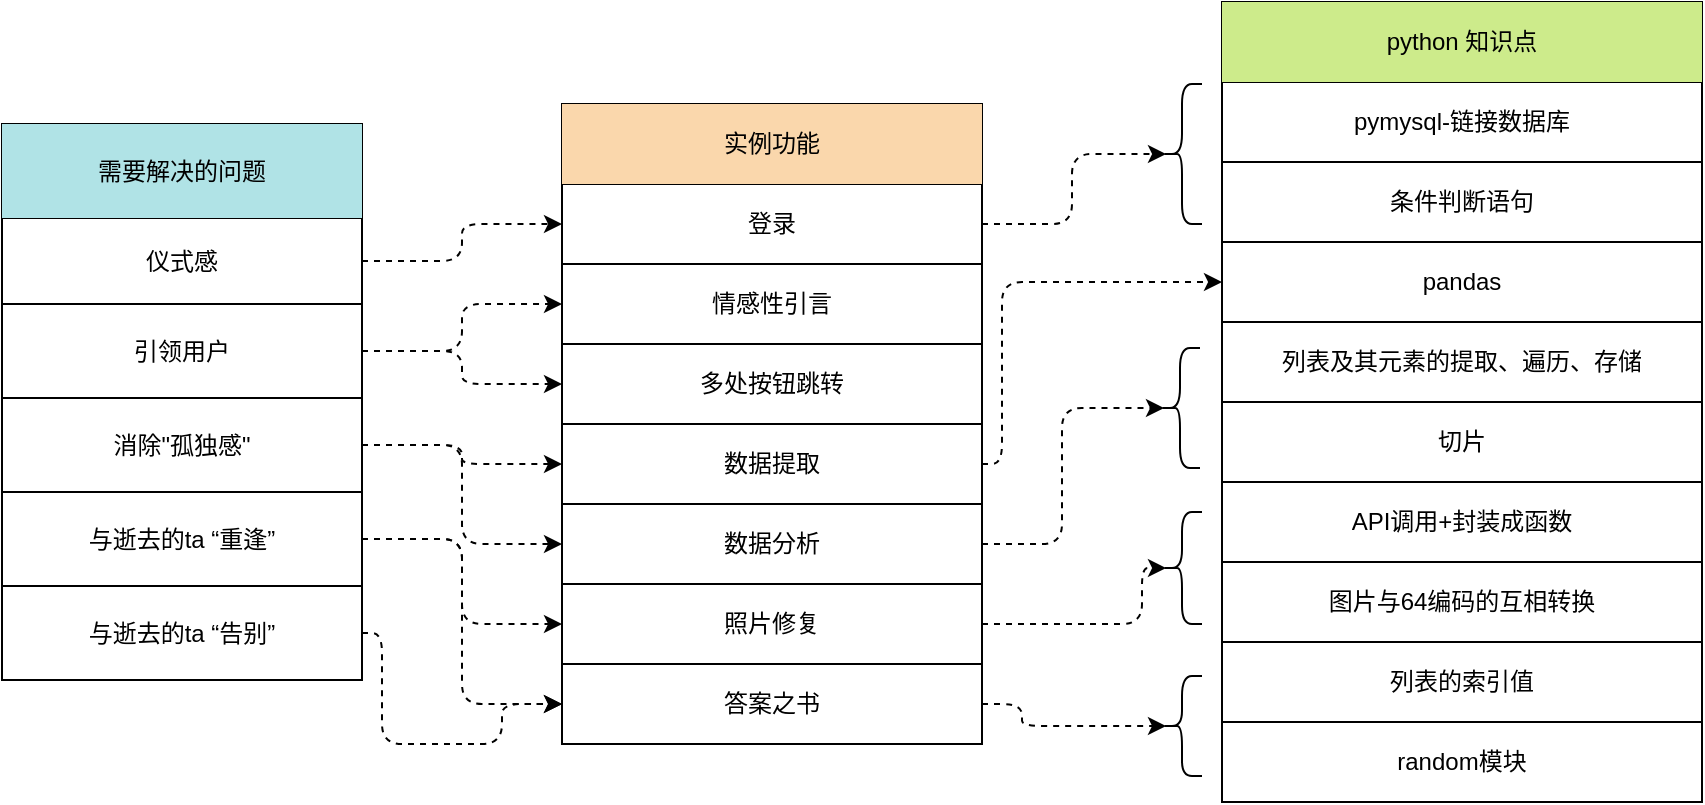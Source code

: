 <mxfile version="14.2.4" type="github">
  <diagram id="39hPNtNtvZGFWxoO7N3h" name="第 1 页">
    <mxGraphModel dx="782" dy="505" grid="1" gridSize="10" guides="1" tooltips="1" connect="1" arrows="1" fold="1" page="1" pageScale="1" pageWidth="827" pageHeight="1169" math="0" shadow="0">
      <root>
        <mxCell id="0" />
        <mxCell id="1" parent="0" />
        <mxCell id="9NneTWpd5QmC7ZWVTr1c-1" value="" style="shape=table;html=1;whiteSpace=wrap;startSize=0;container=1;collapsible=0;childLayout=tableLayout;" vertex="1" parent="1">
          <mxGeometry x="60" y="90" width="180" height="278" as="geometry" />
        </mxCell>
        <mxCell id="9NneTWpd5QmC7ZWVTr1c-2" value="" style="shape=partialRectangle;html=1;whiteSpace=wrap;collapsible=0;dropTarget=0;pointerEvents=0;fillColor=none;top=0;left=0;bottom=0;right=0;points=[[0,0.5],[1,0.5]];portConstraint=eastwest;" vertex="1" parent="9NneTWpd5QmC7ZWVTr1c-1">
          <mxGeometry width="180" height="47" as="geometry" />
        </mxCell>
        <mxCell id="9NneTWpd5QmC7ZWVTr1c-3" value="需要解决的问题" style="shape=partialRectangle;html=1;whiteSpace=wrap;connectable=0;overflow=hidden;fillColor=#b0e3e6;top=0;left=0;bottom=0;right=0;strokeColor=#0e8088;" vertex="1" parent="9NneTWpd5QmC7ZWVTr1c-2">
          <mxGeometry width="180" height="47" as="geometry" />
        </mxCell>
        <mxCell id="9NneTWpd5QmC7ZWVTr1c-7" value="" style="shape=partialRectangle;html=1;whiteSpace=wrap;collapsible=0;dropTarget=0;pointerEvents=0;fillColor=none;top=0;left=0;bottom=0;right=0;points=[[0,0.5],[1,0.5]];portConstraint=eastwest;" vertex="1" parent="9NneTWpd5QmC7ZWVTr1c-1">
          <mxGeometry y="47" width="180" height="43" as="geometry" />
        </mxCell>
        <mxCell id="9NneTWpd5QmC7ZWVTr1c-8" value="仪式感" style="shape=partialRectangle;html=1;whiteSpace=wrap;connectable=0;overflow=hidden;fillColor=none;top=0;left=0;bottom=0;right=0;" vertex="1" parent="9NneTWpd5QmC7ZWVTr1c-7">
          <mxGeometry width="180" height="43" as="geometry" />
        </mxCell>
        <mxCell id="9NneTWpd5QmC7ZWVTr1c-12" value="" style="shape=partialRectangle;html=1;whiteSpace=wrap;collapsible=0;dropTarget=0;pointerEvents=0;fillColor=none;top=0;left=0;bottom=0;right=0;points=[[0,0.5],[1,0.5]];portConstraint=eastwest;" vertex="1" parent="9NneTWpd5QmC7ZWVTr1c-1">
          <mxGeometry y="90" width="180" height="47" as="geometry" />
        </mxCell>
        <mxCell id="9NneTWpd5QmC7ZWVTr1c-13" value="引领用户" style="shape=partialRectangle;html=1;whiteSpace=wrap;connectable=0;overflow=hidden;fillColor=none;top=0;left=0;bottom=0;right=0;" vertex="1" parent="9NneTWpd5QmC7ZWVTr1c-12">
          <mxGeometry width="180" height="47" as="geometry" />
        </mxCell>
        <mxCell id="9NneTWpd5QmC7ZWVTr1c-17" value="" style="shape=partialRectangle;html=1;whiteSpace=wrap;collapsible=0;dropTarget=0;pointerEvents=0;fillColor=none;top=0;left=0;bottom=0;right=0;points=[[0,0.5],[1,0.5]];portConstraint=eastwest;" vertex="1" parent="9NneTWpd5QmC7ZWVTr1c-1">
          <mxGeometry y="137" width="180" height="47" as="geometry" />
        </mxCell>
        <mxCell id="9NneTWpd5QmC7ZWVTr1c-18" value="消除&quot;孤独感&quot;" style="shape=partialRectangle;html=1;whiteSpace=wrap;connectable=0;overflow=hidden;fillColor=none;top=0;left=0;bottom=0;right=0;" vertex="1" parent="9NneTWpd5QmC7ZWVTr1c-17">
          <mxGeometry width="180" height="47" as="geometry" />
        </mxCell>
        <mxCell id="9NneTWpd5QmC7ZWVTr1c-27" value="" style="shape=partialRectangle;html=1;whiteSpace=wrap;collapsible=0;dropTarget=0;pointerEvents=0;fillColor=none;top=0;left=0;bottom=0;right=0;points=[[0,0.5],[1,0.5]];portConstraint=eastwest;" vertex="1" parent="9NneTWpd5QmC7ZWVTr1c-1">
          <mxGeometry y="184" width="180" height="47" as="geometry" />
        </mxCell>
        <mxCell id="9NneTWpd5QmC7ZWVTr1c-28" value="与逝去的ta “重逢”" style="shape=partialRectangle;html=1;whiteSpace=wrap;connectable=0;overflow=hidden;fillColor=none;top=0;left=0;bottom=0;right=0;" vertex="1" parent="9NneTWpd5QmC7ZWVTr1c-27">
          <mxGeometry width="180" height="47" as="geometry" />
        </mxCell>
        <mxCell id="9NneTWpd5QmC7ZWVTr1c-32" value="" style="shape=partialRectangle;html=1;whiteSpace=wrap;collapsible=0;dropTarget=0;pointerEvents=0;fillColor=none;top=0;left=0;bottom=0;right=0;points=[[0,0.5],[1,0.5]];portConstraint=eastwest;" vertex="1" parent="9NneTWpd5QmC7ZWVTr1c-1">
          <mxGeometry y="231" width="180" height="47" as="geometry" />
        </mxCell>
        <mxCell id="9NneTWpd5QmC7ZWVTr1c-33" value="与逝去的ta “告别”" style="shape=partialRectangle;html=1;whiteSpace=wrap;connectable=0;overflow=hidden;fillColor=none;top=0;left=0;bottom=0;right=0;" vertex="1" parent="9NneTWpd5QmC7ZWVTr1c-32">
          <mxGeometry width="180" height="47" as="geometry" />
        </mxCell>
        <mxCell id="9NneTWpd5QmC7ZWVTr1c-50" value="" style="shape=table;html=1;whiteSpace=wrap;startSize=0;container=1;collapsible=0;childLayout=tableLayout;" vertex="1" parent="1">
          <mxGeometry x="340" y="80" width="210" height="320" as="geometry" />
        </mxCell>
        <mxCell id="9NneTWpd5QmC7ZWVTr1c-51" value="" style="shape=partialRectangle;html=1;whiteSpace=wrap;collapsible=0;dropTarget=0;pointerEvents=0;fillColor=#fad7ac;top=0;left=0;bottom=0;right=0;points=[[0,0.5],[1,0.5]];portConstraint=eastwest;strokeColor=#b46504;" vertex="1" parent="9NneTWpd5QmC7ZWVTr1c-50">
          <mxGeometry width="210" height="40" as="geometry" />
        </mxCell>
        <mxCell id="9NneTWpd5QmC7ZWVTr1c-52" value="实例功能" style="shape=partialRectangle;html=1;whiteSpace=wrap;connectable=0;overflow=hidden;fillColor=none;top=0;left=0;bottom=0;right=0;" vertex="1" parent="9NneTWpd5QmC7ZWVTr1c-51">
          <mxGeometry width="210" height="40" as="geometry" />
        </mxCell>
        <mxCell id="9NneTWpd5QmC7ZWVTr1c-53" value="" style="shape=partialRectangle;html=1;whiteSpace=wrap;collapsible=0;dropTarget=0;pointerEvents=0;fillColor=none;top=0;left=0;bottom=0;right=0;points=[[0,0.5],[1,0.5]];portConstraint=eastwest;" vertex="1" parent="9NneTWpd5QmC7ZWVTr1c-50">
          <mxGeometry y="40" width="210" height="40" as="geometry" />
        </mxCell>
        <mxCell id="9NneTWpd5QmC7ZWVTr1c-54" value="登录" style="shape=partialRectangle;html=1;whiteSpace=wrap;connectable=0;overflow=hidden;fillColor=none;top=0;left=0;bottom=0;right=0;" vertex="1" parent="9NneTWpd5QmC7ZWVTr1c-53">
          <mxGeometry width="210" height="40" as="geometry" />
        </mxCell>
        <mxCell id="9NneTWpd5QmC7ZWVTr1c-55" value="" style="shape=partialRectangle;html=1;whiteSpace=wrap;collapsible=0;dropTarget=0;pointerEvents=0;fillColor=none;top=0;left=0;bottom=0;right=0;points=[[0,0.5],[1,0.5]];portConstraint=eastwest;" vertex="1" parent="9NneTWpd5QmC7ZWVTr1c-50">
          <mxGeometry y="80" width="210" height="40" as="geometry" />
        </mxCell>
        <mxCell id="9NneTWpd5QmC7ZWVTr1c-56" value="情感性引言" style="shape=partialRectangle;html=1;whiteSpace=wrap;connectable=0;overflow=hidden;fillColor=none;top=0;left=0;bottom=0;right=0;" vertex="1" parent="9NneTWpd5QmC7ZWVTr1c-55">
          <mxGeometry width="210" height="40" as="geometry" />
        </mxCell>
        <mxCell id="9NneTWpd5QmC7ZWVTr1c-57" value="" style="shape=partialRectangle;html=1;whiteSpace=wrap;collapsible=0;dropTarget=0;pointerEvents=0;fillColor=none;top=0;left=0;bottom=0;right=0;points=[[0,0.5],[1,0.5]];portConstraint=eastwest;" vertex="1" parent="9NneTWpd5QmC7ZWVTr1c-50">
          <mxGeometry y="120" width="210" height="40" as="geometry" />
        </mxCell>
        <mxCell id="9NneTWpd5QmC7ZWVTr1c-58" value="多处按钮跳转" style="shape=partialRectangle;html=1;whiteSpace=wrap;connectable=0;overflow=hidden;fillColor=none;top=0;left=0;bottom=0;right=0;" vertex="1" parent="9NneTWpd5QmC7ZWVTr1c-57">
          <mxGeometry width="210" height="40" as="geometry" />
        </mxCell>
        <mxCell id="9NneTWpd5QmC7ZWVTr1c-59" value="" style="shape=partialRectangle;html=1;whiteSpace=wrap;collapsible=0;dropTarget=0;pointerEvents=0;fillColor=none;top=0;left=0;bottom=0;right=0;points=[[0,0.5],[1,0.5]];portConstraint=eastwest;" vertex="1" parent="9NneTWpd5QmC7ZWVTr1c-50">
          <mxGeometry y="160" width="210" height="40" as="geometry" />
        </mxCell>
        <mxCell id="9NneTWpd5QmC7ZWVTr1c-60" value="数据提取" style="shape=partialRectangle;html=1;whiteSpace=wrap;connectable=0;overflow=hidden;fillColor=none;top=0;left=0;bottom=0;right=0;" vertex="1" parent="9NneTWpd5QmC7ZWVTr1c-59">
          <mxGeometry width="210" height="40" as="geometry" />
        </mxCell>
        <mxCell id="9NneTWpd5QmC7ZWVTr1c-61" value="" style="shape=partialRectangle;html=1;whiteSpace=wrap;collapsible=0;dropTarget=0;pointerEvents=0;fillColor=none;top=0;left=0;bottom=0;right=0;points=[[0,0.5],[1,0.5]];portConstraint=eastwest;" vertex="1" parent="9NneTWpd5QmC7ZWVTr1c-50">
          <mxGeometry y="200" width="210" height="40" as="geometry" />
        </mxCell>
        <mxCell id="9NneTWpd5QmC7ZWVTr1c-62" value="数据分析" style="shape=partialRectangle;html=1;whiteSpace=wrap;connectable=0;overflow=hidden;fillColor=none;top=0;left=0;bottom=0;right=0;" vertex="1" parent="9NneTWpd5QmC7ZWVTr1c-61">
          <mxGeometry width="210" height="40" as="geometry" />
        </mxCell>
        <mxCell id="9NneTWpd5QmC7ZWVTr1c-69" value="" style="shape=partialRectangle;html=1;whiteSpace=wrap;collapsible=0;dropTarget=0;pointerEvents=0;fillColor=none;top=0;left=0;bottom=0;right=0;points=[[0,0.5],[1,0.5]];portConstraint=eastwest;" vertex="1" parent="9NneTWpd5QmC7ZWVTr1c-50">
          <mxGeometry y="240" width="210" height="40" as="geometry" />
        </mxCell>
        <mxCell id="9NneTWpd5QmC7ZWVTr1c-70" value="照片修复" style="shape=partialRectangle;html=1;whiteSpace=wrap;connectable=0;overflow=hidden;fillColor=none;top=0;left=0;bottom=0;right=0;" vertex="1" parent="9NneTWpd5QmC7ZWVTr1c-69">
          <mxGeometry width="210" height="40" as="geometry" />
        </mxCell>
        <mxCell id="9NneTWpd5QmC7ZWVTr1c-71" value="" style="shape=partialRectangle;html=1;whiteSpace=wrap;collapsible=0;dropTarget=0;pointerEvents=0;fillColor=none;top=0;left=0;bottom=0;right=0;points=[[0,0.5],[1,0.5]];portConstraint=eastwest;" vertex="1" parent="9NneTWpd5QmC7ZWVTr1c-50">
          <mxGeometry y="280" width="210" height="40" as="geometry" />
        </mxCell>
        <mxCell id="9NneTWpd5QmC7ZWVTr1c-72" value="答案之书" style="shape=partialRectangle;html=1;whiteSpace=wrap;connectable=0;overflow=hidden;fillColor=none;top=0;left=0;bottom=0;right=0;" vertex="1" parent="9NneTWpd5QmC7ZWVTr1c-71">
          <mxGeometry width="210" height="40" as="geometry" />
        </mxCell>
        <mxCell id="9NneTWpd5QmC7ZWVTr1c-65" value="" style="endArrow=classic;html=1;exitX=1;exitY=0.5;exitDx=0;exitDy=0;entryX=0;entryY=0.5;entryDx=0;entryDy=0;edgeStyle=orthogonalEdgeStyle;dashed=1;" edge="1" parent="1" source="9NneTWpd5QmC7ZWVTr1c-7" target="9NneTWpd5QmC7ZWVTr1c-53">
          <mxGeometry width="50" height="50" relative="1" as="geometry">
            <mxPoint x="260" y="200" as="sourcePoint" />
            <mxPoint x="310" y="150" as="targetPoint" />
          </mxGeometry>
        </mxCell>
        <mxCell id="9NneTWpd5QmC7ZWVTr1c-67" value="" style="endArrow=classic;html=1;exitX=1;exitY=0.5;exitDx=0;exitDy=0;entryX=0;entryY=0.5;entryDx=0;entryDy=0;edgeStyle=orthogonalEdgeStyle;dashed=1;" edge="1" parent="1" source="9NneTWpd5QmC7ZWVTr1c-12" target="9NneTWpd5QmC7ZWVTr1c-55">
          <mxGeometry width="50" height="50" relative="1" as="geometry">
            <mxPoint x="250" y="168.5" as="sourcePoint" />
            <mxPoint x="310" y="204" as="targetPoint" />
          </mxGeometry>
        </mxCell>
        <mxCell id="9NneTWpd5QmC7ZWVTr1c-68" value="" style="endArrow=classic;html=1;exitX=1;exitY=0.5;exitDx=0;exitDy=0;entryX=0;entryY=0.5;entryDx=0;entryDy=0;edgeStyle=orthogonalEdgeStyle;dashed=1;" edge="1" parent="1" source="9NneTWpd5QmC7ZWVTr1c-12" target="9NneTWpd5QmC7ZWVTr1c-57">
          <mxGeometry width="50" height="50" relative="1" as="geometry">
            <mxPoint x="250" y="213.5" as="sourcePoint" />
            <mxPoint x="320" y="214" as="targetPoint" />
          </mxGeometry>
        </mxCell>
        <mxCell id="9NneTWpd5QmC7ZWVTr1c-89" value="" style="endArrow=classic;html=1;exitX=1;exitY=0.5;exitDx=0;exitDy=0;entryX=0;entryY=0.5;entryDx=0;entryDy=0;edgeStyle=orthogonalEdgeStyle;dashed=1;" edge="1" parent="1" source="9NneTWpd5QmC7ZWVTr1c-27" target="9NneTWpd5QmC7ZWVTr1c-69">
          <mxGeometry width="50" height="50" relative="1" as="geometry">
            <mxPoint x="240" y="340" as="sourcePoint" />
            <mxPoint x="290" y="290" as="targetPoint" />
          </mxGeometry>
        </mxCell>
        <mxCell id="9NneTWpd5QmC7ZWVTr1c-90" value="" style="endArrow=classic;html=1;exitX=1;exitY=0.5;exitDx=0;exitDy=0;entryX=0;entryY=0.5;entryDx=0;entryDy=0;edgeStyle=orthogonalEdgeStyle;dashed=1;" edge="1" parent="1" source="9NneTWpd5QmC7ZWVTr1c-27" target="9NneTWpd5QmC7ZWVTr1c-71">
          <mxGeometry width="50" height="50" relative="1" as="geometry">
            <mxPoint x="290" y="330" as="sourcePoint" />
            <mxPoint x="340" y="280" as="targetPoint" />
          </mxGeometry>
        </mxCell>
        <mxCell id="9NneTWpd5QmC7ZWVTr1c-91" value="" style="endArrow=classic;html=1;exitX=1;exitY=0.5;exitDx=0;exitDy=0;entryX=0;entryY=0.5;entryDx=0;entryDy=0;edgeStyle=orthogonalEdgeStyle;dashed=1;" edge="1" parent="1" source="9NneTWpd5QmC7ZWVTr1c-32" target="9NneTWpd5QmC7ZWVTr1c-71">
          <mxGeometry width="50" height="50" relative="1" as="geometry">
            <mxPoint x="250" y="370" as="sourcePoint" />
            <mxPoint x="300" y="320" as="targetPoint" />
            <Array as="points">
              <mxPoint x="250" y="345" />
              <mxPoint x="250" y="400" />
              <mxPoint x="310" y="400" />
              <mxPoint x="310" y="380" />
            </Array>
          </mxGeometry>
        </mxCell>
        <mxCell id="9NneTWpd5QmC7ZWVTr1c-92" value="" style="endArrow=classic;html=1;exitX=1;exitY=0.5;exitDx=0;exitDy=0;entryX=0;entryY=0.5;entryDx=0;entryDy=0;edgeStyle=orthogonalEdgeStyle;dashed=1;" edge="1" parent="1" source="9NneTWpd5QmC7ZWVTr1c-17" target="9NneTWpd5QmC7ZWVTr1c-59">
          <mxGeometry width="50" height="50" relative="1" as="geometry">
            <mxPoint x="250" y="280" as="sourcePoint" />
            <mxPoint x="300" y="230" as="targetPoint" />
          </mxGeometry>
        </mxCell>
        <mxCell id="9NneTWpd5QmC7ZWVTr1c-93" value="" style="endArrow=classic;html=1;exitX=1;exitY=0.5;exitDx=0;exitDy=0;entryX=0;entryY=0.5;entryDx=0;entryDy=0;edgeStyle=orthogonalEdgeStyle;dashed=1;" edge="1" parent="1" source="9NneTWpd5QmC7ZWVTr1c-17" target="9NneTWpd5QmC7ZWVTr1c-61">
          <mxGeometry width="50" height="50" relative="1" as="geometry">
            <mxPoint x="240" y="300" as="sourcePoint" />
            <mxPoint x="290" y="250" as="targetPoint" />
          </mxGeometry>
        </mxCell>
        <mxCell id="9NneTWpd5QmC7ZWVTr1c-105" value="" style="shape=table;html=1;whiteSpace=wrap;startSize=0;container=1;collapsible=0;childLayout=tableLayout;" vertex="1" parent="1">
          <mxGeometry x="670" y="29" width="240" height="400" as="geometry" />
        </mxCell>
        <mxCell id="9NneTWpd5QmC7ZWVTr1c-106" value="" style="shape=partialRectangle;html=1;whiteSpace=wrap;collapsible=0;dropTarget=0;pointerEvents=0;fillColor=none;top=0;left=0;bottom=0;right=0;points=[[0,0.5],[1,0.5]];portConstraint=eastwest;" vertex="1" parent="9NneTWpd5QmC7ZWVTr1c-105">
          <mxGeometry width="240" height="40" as="geometry" />
        </mxCell>
        <mxCell id="9NneTWpd5QmC7ZWVTr1c-107" value="python 知识点" style="shape=partialRectangle;html=1;whiteSpace=wrap;connectable=0;overflow=hidden;fillColor=#cdeb8b;top=0;left=0;bottom=0;right=0;strokeColor=#36393d;" vertex="1" parent="9NneTWpd5QmC7ZWVTr1c-106">
          <mxGeometry width="240" height="40" as="geometry" />
        </mxCell>
        <mxCell id="9NneTWpd5QmC7ZWVTr1c-108" value="" style="shape=partialRectangle;html=1;whiteSpace=wrap;collapsible=0;dropTarget=0;pointerEvents=0;fillColor=none;top=0;left=0;bottom=0;right=0;points=[[0,0.5],[1,0.5]];portConstraint=eastwest;" vertex="1" parent="9NneTWpd5QmC7ZWVTr1c-105">
          <mxGeometry y="40" width="240" height="40" as="geometry" />
        </mxCell>
        <mxCell id="9NneTWpd5QmC7ZWVTr1c-109" value="pymysql-链接数据库" style="shape=partialRectangle;html=1;whiteSpace=wrap;connectable=0;overflow=hidden;fillColor=none;top=0;left=0;bottom=0;right=0;" vertex="1" parent="9NneTWpd5QmC7ZWVTr1c-108">
          <mxGeometry width="240" height="40" as="geometry" />
        </mxCell>
        <mxCell id="9NneTWpd5QmC7ZWVTr1c-110" value="" style="shape=partialRectangle;html=1;whiteSpace=wrap;collapsible=0;dropTarget=0;pointerEvents=0;fillColor=none;top=0;left=0;bottom=0;right=0;points=[[0,0.5],[1,0.5]];portConstraint=eastwest;" vertex="1" parent="9NneTWpd5QmC7ZWVTr1c-105">
          <mxGeometry y="80" width="240" height="40" as="geometry" />
        </mxCell>
        <mxCell id="9NneTWpd5QmC7ZWVTr1c-111" value="条件判断语句" style="shape=partialRectangle;html=1;whiteSpace=wrap;connectable=0;overflow=hidden;fillColor=none;top=0;left=0;bottom=0;right=0;" vertex="1" parent="9NneTWpd5QmC7ZWVTr1c-110">
          <mxGeometry width="240" height="40" as="geometry" />
        </mxCell>
        <mxCell id="9NneTWpd5QmC7ZWVTr1c-114" value="" style="shape=partialRectangle;html=1;whiteSpace=wrap;collapsible=0;dropTarget=0;pointerEvents=0;fillColor=none;top=0;left=0;bottom=0;right=0;points=[[0,0.5],[1,0.5]];portConstraint=eastwest;" vertex="1" parent="9NneTWpd5QmC7ZWVTr1c-105">
          <mxGeometry y="120" width="240" height="40" as="geometry" />
        </mxCell>
        <mxCell id="9NneTWpd5QmC7ZWVTr1c-115" value="pandas" style="shape=partialRectangle;html=1;whiteSpace=wrap;connectable=0;overflow=hidden;fillColor=none;top=0;left=0;bottom=0;right=0;" vertex="1" parent="9NneTWpd5QmC7ZWVTr1c-114">
          <mxGeometry width="240" height="40" as="geometry" />
        </mxCell>
        <mxCell id="9NneTWpd5QmC7ZWVTr1c-112" value="" style="shape=partialRectangle;html=1;whiteSpace=wrap;collapsible=0;dropTarget=0;pointerEvents=0;fillColor=none;top=0;left=0;bottom=0;right=0;points=[[0,0.5],[1,0.5]];portConstraint=eastwest;" vertex="1" parent="9NneTWpd5QmC7ZWVTr1c-105">
          <mxGeometry y="160" width="240" height="40" as="geometry" />
        </mxCell>
        <mxCell id="9NneTWpd5QmC7ZWVTr1c-113" value="列表及其元素的提取、遍历、存储" style="shape=partialRectangle;html=1;whiteSpace=wrap;connectable=0;overflow=hidden;fillColor=none;top=0;left=0;bottom=0;right=0;" vertex="1" parent="9NneTWpd5QmC7ZWVTr1c-112">
          <mxGeometry width="240" height="40" as="geometry" />
        </mxCell>
        <mxCell id="9NneTWpd5QmC7ZWVTr1c-124" value="" style="shape=partialRectangle;html=1;whiteSpace=wrap;collapsible=0;dropTarget=0;pointerEvents=0;fillColor=none;top=0;left=0;bottom=0;right=0;points=[[0,0.5],[1,0.5]];portConstraint=eastwest;" vertex="1" parent="9NneTWpd5QmC7ZWVTr1c-105">
          <mxGeometry y="200" width="240" height="40" as="geometry" />
        </mxCell>
        <mxCell id="9NneTWpd5QmC7ZWVTr1c-125" value="切片" style="shape=partialRectangle;html=1;whiteSpace=wrap;connectable=0;overflow=hidden;fillColor=none;top=0;left=0;bottom=0;right=0;" vertex="1" parent="9NneTWpd5QmC7ZWVTr1c-124">
          <mxGeometry width="240" height="40" as="geometry" />
        </mxCell>
        <mxCell id="9NneTWpd5QmC7ZWVTr1c-116" value="" style="shape=partialRectangle;html=1;whiteSpace=wrap;collapsible=0;dropTarget=0;pointerEvents=0;fillColor=none;top=0;left=0;bottom=0;right=0;points=[[0,0.5],[1,0.5]];portConstraint=eastwest;" vertex="1" parent="9NneTWpd5QmC7ZWVTr1c-105">
          <mxGeometry y="240" width="240" height="40" as="geometry" />
        </mxCell>
        <mxCell id="9NneTWpd5QmC7ZWVTr1c-117" value="API调用+封装成函数" style="shape=partialRectangle;html=1;whiteSpace=wrap;connectable=0;overflow=hidden;fillColor=none;top=0;left=0;bottom=0;right=0;" vertex="1" parent="9NneTWpd5QmC7ZWVTr1c-116">
          <mxGeometry width="240" height="40" as="geometry" />
        </mxCell>
        <mxCell id="9NneTWpd5QmC7ZWVTr1c-122" value="" style="shape=partialRectangle;html=1;whiteSpace=wrap;collapsible=0;dropTarget=0;pointerEvents=0;fillColor=none;top=0;left=0;bottom=0;right=0;points=[[0,0.5],[1,0.5]];portConstraint=eastwest;" vertex="1" parent="9NneTWpd5QmC7ZWVTr1c-105">
          <mxGeometry y="280" width="240" height="40" as="geometry" />
        </mxCell>
        <mxCell id="9NneTWpd5QmC7ZWVTr1c-123" value="图片与64编码的互相转换" style="shape=partialRectangle;html=1;whiteSpace=wrap;connectable=0;overflow=hidden;fillColor=none;top=0;left=0;bottom=0;right=0;" vertex="1" parent="9NneTWpd5QmC7ZWVTr1c-122">
          <mxGeometry width="240" height="40" as="geometry" />
        </mxCell>
        <mxCell id="9NneTWpd5QmC7ZWVTr1c-118" value="" style="shape=partialRectangle;html=1;whiteSpace=wrap;collapsible=0;dropTarget=0;pointerEvents=0;fillColor=none;top=0;left=0;bottom=0;right=0;points=[[0,0.5],[1,0.5]];portConstraint=eastwest;" vertex="1" parent="9NneTWpd5QmC7ZWVTr1c-105">
          <mxGeometry y="320" width="240" height="40" as="geometry" />
        </mxCell>
        <mxCell id="9NneTWpd5QmC7ZWVTr1c-119" value="列表的索引值" style="shape=partialRectangle;html=1;whiteSpace=wrap;connectable=0;overflow=hidden;fillColor=none;top=0;left=0;bottom=0;right=0;" vertex="1" parent="9NneTWpd5QmC7ZWVTr1c-118">
          <mxGeometry width="240" height="40" as="geometry" />
        </mxCell>
        <mxCell id="9NneTWpd5QmC7ZWVTr1c-120" value="" style="shape=partialRectangle;html=1;whiteSpace=wrap;collapsible=0;dropTarget=0;pointerEvents=0;fillColor=none;top=0;left=0;bottom=0;right=0;points=[[0,0.5],[1,0.5]];portConstraint=eastwest;" vertex="1" parent="9NneTWpd5QmC7ZWVTr1c-105">
          <mxGeometry y="360" width="240" height="40" as="geometry" />
        </mxCell>
        <mxCell id="9NneTWpd5QmC7ZWVTr1c-121" value="random模块" style="shape=partialRectangle;html=1;whiteSpace=wrap;connectable=0;overflow=hidden;fillColor=none;top=0;left=0;bottom=0;right=0;" vertex="1" parent="9NneTWpd5QmC7ZWVTr1c-120">
          <mxGeometry width="240" height="40" as="geometry" />
        </mxCell>
        <mxCell id="9NneTWpd5QmC7ZWVTr1c-127" value="" style="endArrow=classic;html=1;dashed=1;exitX=1;exitY=0.5;exitDx=0;exitDy=0;entryX=0.1;entryY=0.5;entryDx=0;entryDy=0;entryPerimeter=0;edgeStyle=orthogonalEdgeStyle;" edge="1" parent="1" source="9NneTWpd5QmC7ZWVTr1c-53" target="9NneTWpd5QmC7ZWVTr1c-128">
          <mxGeometry width="50" height="50" relative="1" as="geometry">
            <mxPoint x="560" y="170" as="sourcePoint" />
            <mxPoint x="610" y="120" as="targetPoint" />
          </mxGeometry>
        </mxCell>
        <mxCell id="9NneTWpd5QmC7ZWVTr1c-128" value="" style="shape=curlyBracket;whiteSpace=wrap;html=1;rounded=1;" vertex="1" parent="1">
          <mxGeometry x="640" y="70" width="20" height="70" as="geometry" />
        </mxCell>
        <mxCell id="9NneTWpd5QmC7ZWVTr1c-131" value="" style="shape=curlyBracket;whiteSpace=wrap;html=1;rounded=1;size=0.5;" vertex="1" parent="1">
          <mxGeometry x="640" y="366" width="20" height="50" as="geometry" />
        </mxCell>
        <mxCell id="9NneTWpd5QmC7ZWVTr1c-133" value="" style="shape=curlyBracket;whiteSpace=wrap;html=1;rounded=1;" vertex="1" parent="1">
          <mxGeometry x="640" y="284" width="20" height="56" as="geometry" />
        </mxCell>
        <mxCell id="9NneTWpd5QmC7ZWVTr1c-134" value="" style="edgeStyle=elbowEdgeStyle;elbow=horizontal;endArrow=classic;html=1;dashed=1;exitX=1;exitY=0.5;exitDx=0;exitDy=0;entryX=0.1;entryY=0.5;entryDx=0;entryDy=0;entryPerimeter=0;" edge="1" parent="1" source="9NneTWpd5QmC7ZWVTr1c-71" target="9NneTWpd5QmC7ZWVTr1c-131">
          <mxGeometry width="50" height="50" relative="1" as="geometry">
            <mxPoint x="550" y="490" as="sourcePoint" />
            <mxPoint x="600" y="440" as="targetPoint" />
            <Array as="points">
              <mxPoint x="570" y="391" />
              <mxPoint x="590" y="370" />
            </Array>
          </mxGeometry>
        </mxCell>
        <mxCell id="9NneTWpd5QmC7ZWVTr1c-135" value="" style="edgeStyle=orthogonalEdgeStyle;elbow=vertical;endArrow=classic;html=1;dashed=1;exitX=1;exitY=0.5;exitDx=0;exitDy=0;entryX=0.1;entryY=0.5;entryDx=0;entryDy=0;entryPerimeter=0;" edge="1" parent="1" source="9NneTWpd5QmC7ZWVTr1c-69" target="9NneTWpd5QmC7ZWVTr1c-133">
          <mxGeometry width="50" height="50" relative="1" as="geometry">
            <mxPoint x="590" y="360" as="sourcePoint" />
            <mxPoint x="640" y="310" as="targetPoint" />
            <Array as="points">
              <mxPoint x="630" y="340" />
              <mxPoint x="630" y="312" />
            </Array>
          </mxGeometry>
        </mxCell>
        <mxCell id="9NneTWpd5QmC7ZWVTr1c-136" value="" style="shape=curlyBracket;whiteSpace=wrap;html=1;rounded=1;" vertex="1" parent="1">
          <mxGeometry x="639" y="202" width="20" height="60" as="geometry" />
        </mxCell>
        <mxCell id="9NneTWpd5QmC7ZWVTr1c-137" value="" style="edgeStyle=orthogonalEdgeStyle;elbow=vertical;endArrow=classic;html=1;dashed=1;exitX=1;exitY=0.5;exitDx=0;exitDy=0;entryX=0.1;entryY=0.5;entryDx=0;entryDy=0;entryPerimeter=0;" edge="1" parent="1" source="9NneTWpd5QmC7ZWVTr1c-61" target="9NneTWpd5QmC7ZWVTr1c-136">
          <mxGeometry width="50" height="50" relative="1" as="geometry">
            <mxPoint x="570" y="320" as="sourcePoint" />
            <mxPoint x="620" y="270" as="targetPoint" />
            <Array as="points">
              <mxPoint x="590" y="300" />
              <mxPoint x="590" y="232" />
            </Array>
          </mxGeometry>
        </mxCell>
        <mxCell id="9NneTWpd5QmC7ZWVTr1c-138" value="" style="edgeStyle=orthogonalEdgeStyle;elbow=horizontal;endArrow=classic;html=1;dashed=1;exitX=1;exitY=0.5;exitDx=0;exitDy=0;entryX=0;entryY=0.5;entryDx=0;entryDy=0;" edge="1" parent="1" source="9NneTWpd5QmC7ZWVTr1c-59" target="9NneTWpd5QmC7ZWVTr1c-114">
          <mxGeometry width="50" height="50" relative="1" as="geometry">
            <mxPoint x="590" y="220" as="sourcePoint" />
            <mxPoint x="640" y="170" as="targetPoint" />
            <Array as="points">
              <mxPoint x="560" y="260" />
              <mxPoint x="560" y="169" />
            </Array>
          </mxGeometry>
        </mxCell>
      </root>
    </mxGraphModel>
  </diagram>
</mxfile>
